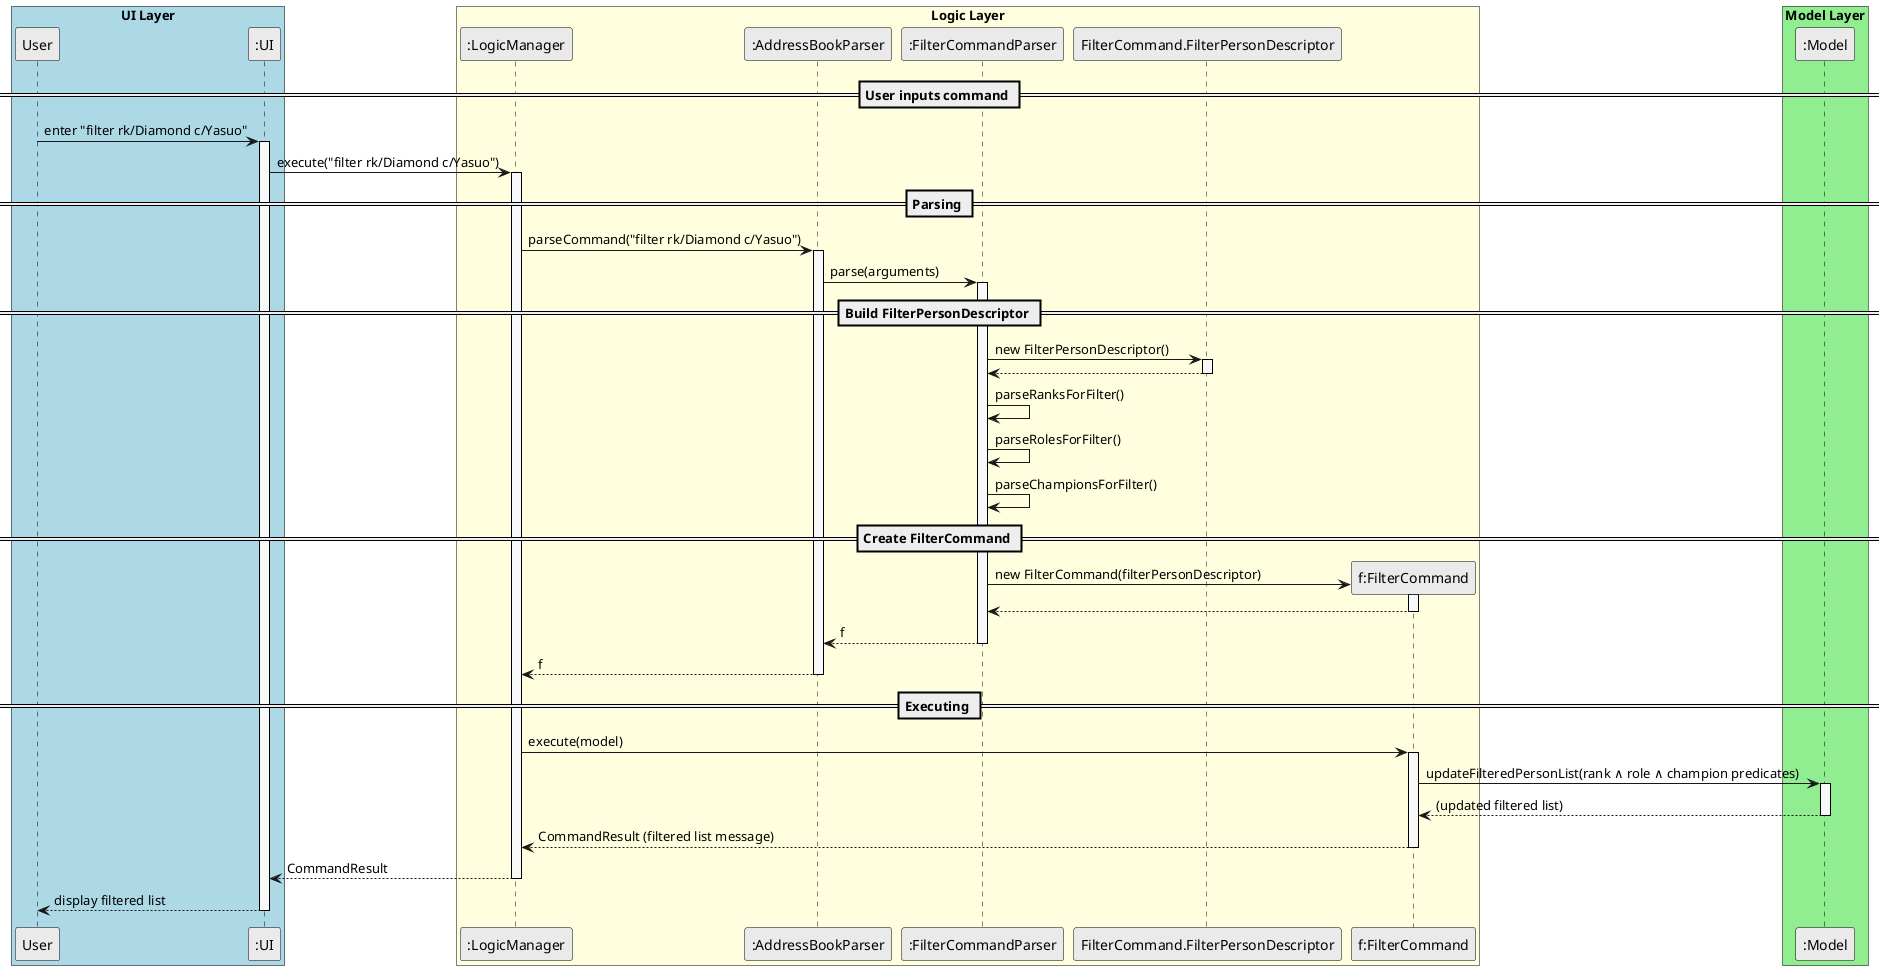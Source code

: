 @startuml
skinparam participantStyle Rectangle
skinparam shadowing false
skinparam ArrowFontStyle plain
skinparam BoxPadding 10
skinparam sequence {
    LifeLineBorderColor black
    LifeLineBackgroundColor #F8F8F8
    ParticipantBorderColor black
    ParticipantBackgroundColor #EAEAEA
    BoxBorderColor black
}

box "UI Layer" #LightBlue
participant "User" as User
participant ":UI" as UI
end box

box "Logic Layer" #LightYellow
participant ":LogicManager" as LogicManager
participant ":AddressBookParser" as AddressBookParser
participant ":FilterCommandParser" as FilterCommandParser
participant "FilterCommand.FilterPersonDescriptor" as FilterPersonDescriptor
participant "f:FilterCommand" as FilterCommand
end box

box "Model Layer" #LightGreen
participant ":Model" as Model
end box

== User inputs command ==
User -> UI : enter "filter rk/Diamond c/Yasuo"
activate UI

UI -> LogicManager : execute("filter rk/Diamond c/Yasuo")
activate LogicManager

== Parsing ==
LogicManager -> AddressBookParser : parseCommand("filter rk/Diamond c/Yasuo")
activate AddressBookParser

AddressBookParser -> FilterCommandParser : parse(arguments)
activate FilterCommandParser

== Build FilterPersonDescriptor ==
FilterCommandParser -> FilterPersonDescriptor : new FilterPersonDescriptor()
activate FilterPersonDescriptor
FilterPersonDescriptor --> FilterCommandParser
deactivate FilterPersonDescriptor

FilterCommandParser -> FilterCommandParser : parseRanksForFilter()
FilterCommandParser -> FilterCommandParser : parseRolesForFilter()
FilterCommandParser -> FilterCommandParser : parseChampionsForFilter()

== Create FilterCommand ==
create FilterCommand
FilterCommandParser -> FilterCommand : new FilterCommand(filterPersonDescriptor)
activate FilterCommand
FilterCommand --> FilterCommandParser
deactivate FilterCommand

FilterCommandParser --> AddressBookParser : f
deactivate FilterCommandParser

AddressBookParser --> LogicManager : f
deactivate AddressBookParser

== Executing ==
LogicManager -> FilterCommand : execute(model)
activate FilterCommand

FilterCommand -> Model : updateFilteredPersonList(rank ∧ role ∧ champion predicates)
activate Model

Model --> FilterCommand : (updated filtered list)
deactivate Model

FilterCommand --> LogicManager : CommandResult (filtered list message)
deactivate FilterCommand

LogicManager --> UI : CommandResult
deactivate LogicManager

UI --> User : display filtered list
deactivate UI

@enduml

